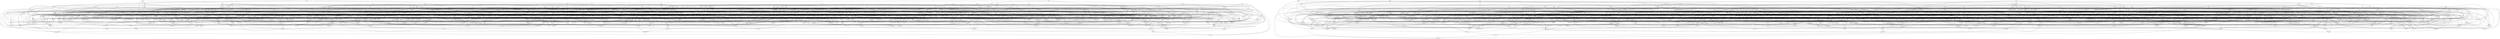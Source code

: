digraph G {
  hss -> xnm
  bnj -> tbv,mnb
  fvh -> flx,nxs
  pxd -> krj,zjl
  bcq -> kln,scz
  lbz -> tnj,ghr,lpp,vqq
  mpp -> bgb,xbj,vcd,lmn
  krs -> pll
  ttj -> lld,bzq
  rxm -> bvt
  spk -> rlk
  snl -> bcm,psf,rtx,fkj
  kdm -> txr
  hjg -> pxc,tdz,lvp,vxs
  kml -> lrk
  fvk -> hkb,tbl,stv,lfr,fpn
  gvm -> mfq,vlz,ghs,ntq
  xcf -> qzt,ghp,psf
  mbl -> qsf,tvq
  sfv -> fxt,ssk
  nmv -> csv,dpx,bkx,xzl,jmm
  gfv -> vxr
  lkq -> qsq
  gln -> dtf,jbs
  bxq -> lvn
  zjz -> thh,rdp,zhc,fpd
  kbx -> rjx,jcv,vbg,qgv
  pxp -> kvk,ffz,gzm
  dqx -> rhr,xln,jxn
  qbl -> tbv
  jgz -> mbn,nrq,csq
  qbz -> vkc
  psz -> lzd,nzb
  qlm -> dvf
  rdp -> qzt
  vxd -> vdr,ghr,hcs,trh,tth,rsq
  dnh -> mjg,jfr,knm,fsb
  thn -> bgq,vnv,zlt
  gtx -> vnv
  lpl -> fvr,vbq
  lrk -> vcp
  rlm -> hxq,pbm
  lfl -> lvn,ttd
  hdc -> krk
  hgl -> vdj,blr,smk
  fdb -> pgr,jld,mcd,ffz
  kms -> sxs,zdc,pnh,pkn
  htn -> gkk,pdm,mqt
  szg -> xtz
  ztb -> tqj,djk,fdh,dhq
  kzb -> vnl,rjt,czm,gcm
  ddl -> rtn,hts,phr,pqb,zdv,tbq,jsj
  cdf -> vqm,lgk,dmj
  cvq -> pcv
  dhq -> tzx,kjt,thn
  bmc -> gpj
  mpr -> snr,mtm
  mpd -> pnj,ghb,rzq,lzs
  zxv -> qzm
  dnx -> dlq
  bdb -> zgr,tfj,rtn,zxj
  xqd -> lzd,djl,npz,dmr,njl,xxl
  stv -> bnj
  ktd -> bjg,mqz,lmf,xmg
  qks -> sbv,lvb,vkg,tvq
  hlx -> rvf,spk,rtk
  xkq -> cvq
  dnk -> zcn,vxc,xcl,htn
  zzq -> xxm
  dft -> pvr
  xvz -> ppt,lsg,sml,blr,sdt
  crq -> kkx,cgr,ntn,lft,rhr,krp
  hjq -> zxs,xtp
  drd -> vdh,kxb,kxz,hgj
  bfx -> nrk,prv
  xpb -> mds,gkk,xcl
  nrb -> nxj,xkk
  rzt -> qfl,xqc,zcn
  pdt -> zjl,rkz,sbh,nxm,vzj,vcp
  cxx -> mrh,rzq,mfd,vpr
  nqt -> vxc,sxs,lsk,jzh
  mzd -> jcm,rmx,jvd,kjr,bvg,jvl
  nsv -> nkx,cqk,jdf
  rkc -> bhr,gbr
  hkh -> gkt,thx,ttx,jgm
  mhf -> thd,mjs,nph,bzj
  nsl -> vhg
  drv -> lgv,cld,mhs,sjh,hlq
  qvv -> fkr,bzj,ttv,bjg,grn
  zgv -> xvm,fsp,slz,frt
  fsp -> lvp
  dxf -> vcv,rnt
  fsb -> lkx
  vmm -> znc,rqj,nhn,tbm,xzf,crv
  nxx -> gsm,xvj,dqx,lsj
  ktr -> nmz,jxx,kjt
  ckc -> bgq,lsk,cxh
  tqj -> ptl,grl
  kqr -> qgf,zbj
  tth -> gcm
  fll -> vtz
  ckl -> bpm,dps,dvn
  rrz -> fzk,mjf
  snm -> zqr,dgs,rrz
  vgm -> mrp
  xlb -> tqs,hbx,qxs
  xpg -> jzb,lmd,gfv,fvh
  gqz -> djp,tdl,nsj
  bcc -> nmk,hhz
  jxx -> hkb,dvn
  xch -> ckp,bhr,phf
  rjp -> zqq,rrz,ttx
  lbc -> jsr,cvd
  gbr -> bqq
  ccj -> mvc,sfm,rft,hzg,xtz,lpm
  ddd -> gqb
  svp -> qxj,xmg
  sbp -> fdv,ftk,cdj,npz
  rtx -> pgr,lpl,pfz,vkc,tbp
  tgc -> qsc,zsz
  xlk -> bzd
  zml -> xdk,dps,lpq
  hps -> lhb,fxs,jzm
  smn -> tnj,hgc,kln,qgv,vbq
  cls -> ssp,lpt,ftg,rxm
  dqg -> pnj,jsr,qlt,vzp
  zjv -> mvd,mjs,ksb
  pjq -> fvl,vfc
  mbn -> gjp
  mqz -> cbv
  fcf -> hsl
  ncj -> cxt,bcr,xcv,nvx
  bzt -> str,zhp,ftk,nzb
  qbn -> sfn,slz,fjl,czm
  bkm -> gtg
  sqx -> jqd,cdr,phk
  bhr -> xkk
  ktt -> pkp
  xmb -> sft,rbg,qqz,nzb,vbg
  ndv -> hdc,dgs
  ntv -> fsf,ffg,vdd,tqd
  rqm -> vms,sng
  sbx -> dfv
  prg -> qcp,hzs,fmg,qjr
  tcs -> lsk,snm,pll,zlj
  kbf -> rmg,krb,dks
  sbh -> xpk,bsx,mcq,sdj
  tcb -> hgs,nsx,fdv
  kfn -> jbs,lrr
  zmv -> qzm
  mfk -> cdh,dhq,lkq
  zdq -> qsc,rld,slz
  xfd -> dqt,hxp,cjq,rmx
  dql -> cmq
  gdv -> xxl
  tsn -> prv
  pvh -> jzk,hmj,vqm,rvx
  dmq -> hhz,rgl
  czm -> bxk
  zmn -> vtj
  pfz -> mrp,nrb,ffg
  kvr -> dcd,zvr,fcr,rhn,czd
  xxf -> gfv,phk,tjd,thb
  fbj -> psr,cqk,ncq
  fdz -> ncr,kcx,bgn
  rrk -> lpk
  fkk -> fdv,nvh,kzc
  bpp -> nzx,mhd,pvr,tfx
  kxz -> hkj,gsg,rbr
  fxt -> psr,dgs,fkp,bgq
  ltv -> pbl,zhl,zvr,xtp
  hkg -> jbc,lgt,hfq,krb
  jrc -> str,jjq,bvt
  mvd -> vdr,gdf
  skf -> bbc,xcl,jrs,ctr
  cvj -> bxm,qsf
  dtv -> jfr,vkc
  sgr -> xvj,nxl,phj
  nsh -> cbv,cxm,zsr
  dpx -> pqd,rbr
  snf -> zvc,qgv,gzq,rzn
  lfc -> gzs
  vqp -> zhc
  mhc -> hnc,czm
  djb -> mhh,gcs,mfx,zdg,pxp
  pbs -> tnc,brr,gbq
  gcd -> cdn
  cjq -> nhv,dgb,qvg
  pxc -> fhs,qgf,xdt
  nzt -> rqh
  mrz -> qpc
  nrk -> fpx,vmt
  fxs -> bzd,vnl,phx,knv
  tjq -> vgf,jbr
  jbx -> jjq
  xlh -> vqp,kdj,psx,phx
  rft -> knv,fxj
  rqj -> mtm,qbz
  sbv -> bzd
  rzq -> ltv,dnx
  jlm -> vhg,zlg,ktd,zbd
  hzg -> dgb
  ljl -> lnr,fsl,nmm,xcg
  klc -> zdq,nsl
  kmh -> rtn,ncc,ntl,nsx
  phb -> vcs
  mvg -> xhx
  pbq -> jfp,kzl,tmh,jzb
  gql -> fgh,ctr,vtp,vmq
  sjh -> xbr,jbc,xnx
  vxc -> nkv,xtp,hzk,dpn
  pfs -> zcc
  cmh -> vtj,ndl,dnj,fkj
  ztt -> lgq,hgj
  tbz -> mcd,jht
  tvz -> tvv
  xsf -> lbb,bml,qlm
  vkg -> tbm,rbr,hjb
  pkp -> sdj
  ghr -> rhr,vst,zmn
  mgj -> hlm,tdl,qfl,zcn,ktr
  tdz -> pkp,kxn
  grl -> qsq,glk
  fjz -> nlt,kzl,zlt,cpn
  kpg -> sfn,fbd
  jdg -> ftk,vtc,pnc,vzb
  rzn -> vzr
  bvt -> hbm
  ljt -> kfs,vcs,xkd
  zjk -> qvs,txr,dxp
  snk -> glk,rzj,czd,xfm
  qmg -> dhz
  tqs -> sft
  kkp -> mkd,tzp,ltd,rqh,zbb,zjg
  sxk -> jnb,lfc,fzr
  plg -> xqc,lbb,hbz,sbx,mmr,nks,tlp
  qgs -> lmf,pzb,vbg,kml
  qfl -> hmx
  gdr -> psz,qgf,cdn
  ftg -> nhv,cxm
  dps -> bxq
  lfr -> xcv,ssn
  lqp -> ctt,lzm
  lgs -> rdp,dmr,hbm,zsr
  txf -> fvp,nph,crj,ntl
  qpx -> glg,qct,dzh,ttx
  bkb -> nph
  btl -> xjk,hpc,vbx,mfk,sjz
  rtk -> mbn
  bpb -> xhj,tgv,jmf,szg,bvz
  qjb -> tlp,bgr
  phr -> mtz,qsg,ztt
  qsf -> rnt
  bck -> lvp,hcs,vmx,jjq
  zrs -> fvc,lxq,bmc
  ddr -> pzx,hxn,gjp,vms
  dlq -> rtb
  txr -> tbl
  zhs -> sbc,lfc,zjk,ndk
  kfs -> qvs,xxd
  snq -> gbr,sdn
  dpn -> qcx,ctr
  tkq -> qpg,zqb,kln
  nvs -> jrs,hlx,lhs,knq,vmz
  jkl -> vxr,sdt,jzk,klr
  lrz -> pjl
  fsl -> fvp,rld,thd
  xms -> bdp,rmt
  klh -> szl,kbl,fpg,xbh
  mrn -> cfh,rmg,mtb
  pdj -> nnf,tmd,drr
  lfb -> pjp,btk
  nfr -> phj,szl,hnc
  fbn -> jgz,qlk,dhf,qlz,zzd,lbc
  lpt -> vfv,gcm,cbp
  jzm -> njl,zmp
  cfh -> flx,sbm
  hlq -> xgl,jqf,jmp,krs
  rdv -> xhd,ptl,lpq,ncj,dhx
  tlc -> jqp,nks,mdx,ngj,fzr,mfg
  rkk -> rtk,nfl,qkv,fgd,lrz
  njm -> hmx,jzk
  plx -> gpp,lzm,drd
  grv -> kkx,nbz,hnh,rdp
  pcz -> pfs,djl,jvc,tqs,xhg
  hrm -> dtg
  kzn -> hss,xpn,snx
  tjt -> mhq,ddn
  cmv -> djp,qbl
  ffl -> fxd,lrk
  gpj -> dmq,fgd
  prj -> nmt,tjt
  rfq -> xzf,xtq,svn,hbm,rtj
  fft -> nnf,zdc,pdj,ksv
  jkh -> mgh,mrh,rvt,fgh,rhq
  jqd -> gkt,zhl
  spr -> nsj,mbp
  txg -> xsz,szh,sps,ttv,tvf
  zmp -> zcc,vst
  mfp -> hnr,zlt
  dcn -> mpr,zbb,kvk
  vkx -> pxd,zpv,qsg,rtf,xds
  qnm -> tbz,lcj,sts,rjx,xzl
  nqn -> bvt,cdj
  krp -> cdn,bkx
  hxp -> pmm,xkh
  qsv -> xds
  sbf -> tjd,dmf,cms
  hvj -> rzl,gdm,bml,xlv
  grp -> xlk,drm,mfm,vhs
  znz -> dkc,nvf
  mjf -> hdz,tbv
  gkx -> kjr,phj,plp,rqj
  xxj -> rfc,xhd
  nzx -> fck,qsv,fxj,lkd
  gph -> cmv,lkq,xsr,ttn
  pbg -> rzj
  vkh -> ggb,lrr
  kxr -> kdj,npf,mtr,jvl,hgm
  klk -> scv,vtc,fnm,zxj,vmx
  qgx -> cdg,mxp,xhg,jrq
  kcv -> pmk,khg,fdc,smz
  hlh -> nxb,vnr,vzb,pjb
  kbt -> xrj,shs,vpf,brh,fzk
  lxt -> zpb,zkd,pvk
  vmx -> gcm,lkx
  cqh -> snj,jfp,xlv,gks
  jqk -> slz
  lpm -> qmg,hgm
  nqb -> vsb,bsp,dvf,jxm
  xhd -> ttd,smk
  sfn -> szr
  xkd -> ckd,vcj
  dmr -> tvv
  jfc -> ztx,jsh,rsh
  qhz -> vcs
  jfk -> tzp,gsg,fdv,grn
  dhh -> tpj
  vmq -> xsf,dvx,xhz,hdc
  mfd -> vpr,mkh
  cjr -> dcv,kmx,gkj,lvz
  klm -> pdt,zqb,tth,zbc
  lsv -> nvx,prt,hss
  lpq -> zxx
  csq -> qpc,krk
  jrs -> qfr
  jld -> hnb,rpc
  xgs -> dmf,rrp,bfj
  pns -> djp,zml,jkl,qrf
  xrz -> zpm,xcv,qph
  bml -> qtj
  jbt -> kxv,rth,mfl,xll
  dpf -> mtl,xxk,ktd,pbk,mxl
  xxl -> thd
  nvd -> pfv,mjs
  zzd -> zsj,zpm
  hnb -> rhr
  kbq -> nfv,ggd,vlc,xtp
  jvl -> mlq
  zrx -> hgm
  kmp -> qsg,npf,bkd,ttz
  gcf -> pgr,sbv,pjb,nzt
  qxj -> vzr
  zbd -> tfr
  zlx -> tfr,rtj,gsm,vzj,kjr
  cxm -> jbx
  pkn -> clv,lfl,pnj
  gkt -> rhq
  jtz -> pht,qjl,dkd
  qrc -> fzj
  knv -> cjj,tvq
  tfj -> snq,nxb,lng,ttb
  cxp -> fzm,lmm,tqh,fdz,ngj,thz
  lfn -> zlt,sqx,dfv
  pfv -> pgk,ksz
  zrv -> svn,nhv,xvj
  dfp -> tqh,gqz,ggb
  fvl -> prv,qln
  lzh -> grp,nmm,vhs,lxt,dtg
  jtr -> nrt,vkg,gxm
  krb -> mgh,bsp
  ptl -> rtb
  phx -> vst
  zqr -> qlz,skk,scg
  jgm -> pjg,fhl,bcr
  ndz -> xds,lrk,jrc
  mtk -> mds,pdr,vmz
  hgq -> sjb,fvc,fqd,nmk,ggg
  dkf -> cdb,prx,tjd
  brx -> nrq,lsl,fvh,krs
  qsd -> tfr,tcf
  pbk -> tqs,htx
  fsf -> vcp,crv,bkb,pdd,tbp,rpc
  hfr -> spg,xbr,tlp,fzk,dfv
  jrf -> gft,hmj,vqn
  vrg -> jpd,tdz
  drr -> vfg,pvf
  cvn -> str,zmv
  gzf -> zrx
  skr -> xdk,jrs,jqd,hgl
  cnz -> tdm,cdb,krk,nvg
  zmj -> ksv,rmd,pmk,pbl
  hcc -> bcr,bvh,klr,jxg
  jmp -> lfb,fzf
  bsd -> xrf,cvq,rzj,fmm
  dhg -> nkx,lzs,mqt,qrc
  zxs -> hnn,cmq
  fbt -> hnn,nrd
  mbp -> rzt,fmh,drr
  gxm -> ttb,tvz,bjg
  tdr -> nxl,vcv,jjq
  dcj -> pmk,btk
  ttv -> thq,sdn
  shg -> sdn,rzn,dkg,lpk
  rjd -> tgq,tpj,jqk,fsb
  ggc -> ljt,tqj,lgt,dpl
  khm -> cvx,dvj,jfc,qlm
  lkd -> qzv,xln
  vnr -> snr,dft,ccg,pjb
  ggg -> mpx,nnz
  fdv -> vsg
  dbn -> gft,zrs,glg,pfm,xms
  mtm -> vcp
  hxd -> lgj,jnb,xss
  sgq -> rbg,zsr,ftk
  nkx -> fzj
  hpc -> qrd,gkk
  gmg -> pll,xnm,prx
  bmz -> dzh,xss,kfs
  lrq -> qmg,bcq,crf,dpg
  cmj -> phb,qln,nrd,blr,pcv
  nhr -> jfg,kcx,xbr
  plb -> rvf,mdx,zkz,ddj,mkx
  gvd -> vsm
  fpd -> klf
  zsz -> jcb
  spg -> xll
  dqm -> jbr,mrz
  mpn -> zrx,gtg,phj
  gmp -> qbz
  lcj -> rkz,ktt,sdj
  vmg -> nbm,dks,mts
  qlt -> mrz,tqh,thb
  vxm -> rkz,rsq,tgq,xlh,xhj
  jrq -> cxd
  jbr -> ngj
  ljj -> qhj,gxs,jqd,cmb
  qfr -> tsx
  dvm -> htk,qtj,dbq
  hjt -> bkm,qzm
  ftr -> vng,sgq,zlx,cgr
  vbs -> qfr,dps,dmj
  szl -> rfz
  vqj -> lhj,jxg,bmz
  mcq -> mrp,hts
  nxb -> bmd,fpz
  vpv -> lxv,mhc,pxp,btj
  ktv -> ppb,sxk,ttj,lvz,vbx
  ghp -> dhh
  znc -> hgc,tfx,kml
  cpj -> ttz,cgr,rld
  gzp -> jqp,nmk,pbl
  qkp -> zpm
  vkf -> hjb,vcd,jcb,bgb
  xsr -> dcd
  mpv -> gvf,pbs,vsg
  hmj -> nvx,xzn
  bds -> rqv,zcc,xdt
  mxf -> vxr,fhl,sph,xgs
  hzf -> tlp,stv
  snx -> sng
  pnh -> tbl,ndk,pbg
  cnr -> znz,jvc,rft,scz,pmm,sts
  rgb -> lqp,tnc,rpc,hnh,bcm
  tnc -> zcc,zrx
  kcx -> sbm,dlq,rrp
  ntl -> nxj,lgq
  tdm -> bzq,hzf,ddm,qzh
  tqd -> qpg,sft
  cmb -> xrh,lfl,hlg,bgf
  pdd -> slv,cxd
  mrt -> bsx,zzq,lzm
  xrg -> nxj,qnq
  hlc -> fxh,xll,bsp,gkt,qcx
  csv -> xpq,vqp,gmp,nhn
  mnb -> fzf
  rvz -> kfj,cms,bjx,nkx
  pks -> zsr,pgr,nvh,qsv
  pcv -> gzs
  tbx -> npz,cvj,mrt,ksb,qsd,dqx
  gdm -> dnm,rvf
  vmz -> rdz
  gcs -> fpz,jgp,hgj
  nxt -> rlk,ndk,qbl,dhf
  xxd -> xpn
  vbr -> nqh,rmg,dbq
  kst -> hbx,xqx,vcd
  jnk -> czk,mrh,fll,rtb,mdx,mtb
  jhf -> vzr
  nns -> zhl,hqg
  sln -> qjs,mhz,dqm,lxq,rtb
  ckh -> prx,hpt,fpn
  gmh -> mvd,dkc,ltd,rhj,fvr,qfm
  xzh -> bdp,jng,nnz,rhn,vlc
  rsq -> ttb,cjk
  cjk -> hts,pvr
  zjh -> dpl
  qxs -> slz,tfx,xts
  vvj -> sds,bmh,ggg,mpx
  pdc -> kjr,qqz,fvr,gdf
  fmg -> jnh,tjt,sbc
  dvf -> pll
  bsk -> lvt,sbx,lrt,hlg
  drm -> ccj,gbq
  lgj -> nvg,rth,gkk,ndk
  xhg -> mhc,gzq
  knq -> zzd
  rzx -> pbl,sml
  mfb -> xvj,sps,kdj,srg
  zfm -> vgf,xnm,fmh
  tsx -> bgn,jxg
  kcl -> smk,nkx
  qlk -> qtj,qss,qhz
  trt -> tvv,fpd,hlh,pqb
  dqh -> cxr,dpx,nvn,klz
  bcl -> vpz,xrj,spg,ssn
  qrh -> nxm,ghp,nsx
  snv -> lgq,thq,tvz
  kjc -> gzf,dxf,zmv,gbq
  tgf -> pdm,bcr,zlj,tsf
  srg -> rqv,phj
  lvb -> hjb,fbd
  pjn -> xxj,qnx,stv,gpj,vsm
  vmt -> fzr,xsr
  fnb -> phk,xhm,mhz,bcc
  rmx -> qnq,ccg
  ksv -> dkf
  thd -> jrq
  fvd -> cbp,htx,dqf,ddl
  pzb -> phx,mcq
  ddn -> xhz,vtn
  jks -> bxq,ddm,lvq,kdm,fvc,rgl
  xpq -> ktd,mbl,pbk
  vzq -> znc,vrg,slv
  csh -> tbs,klf,pkp
  ssk -> kzn,xss
  gft -> ddj,jfg
  hpt -> qnv,qph
  rmd -> bgr,lld,hnk,zdd
  ppc -> cxr,tzp,rkc
  skh -> nnn,zjv,dcn,drk,ktt,flc,mjs
  mhq -> flx
  mgh -> fzj
  nsj -> nmz
  sph -> zfm,rhq,phq
  qqz -> cvj,snv,hrm,hps
  mhk -> bkx,zpv,rgc
  hcd -> zzq,jcb
  xmg -> kxn
  mdx -> gjp
  gzq -> vxs,cjg
  gvf -> psx,ppc,szg,cdn
  dpg -> crv,lmn
  nfl -> hlm,xll
  dnp -> dmj,sjb,mkx
  xhq -> fkj,dft,pdx,zkd
  cxt -> dvf,ckd
  sxf -> nbm,xfm
  sgt -> mts,mqt,cmq,rkl
  gqb -> qpg,tbm
  szr -> xhf,rfz
  dqz -> lsv,xzn,vmt,gmg
  pvf -> dtf,qvs,nsj
  prl -> qck,fgd,mds
  kzc -> pkp,cbv
  mzc -> tpj,fpd,lpt
  mvm -> hhz,qss
  rjt -> mkd,hzg,rrk
  dzg -> gzs,zkz,fhv
  jzn -> fjf
  bfj -> cmq,lsg,gvd
  fkp -> phb,qkp
  htl -> slv
  jkg -> kvk,lkx,ntq,lnr
  xrh -> bmc
  klf -> lzd,hgm
  zdc -> lkk,dpl,mnc
  glj -> tsx,sbm
  rtj -> tth,prd
  sts -> ftg
  gxs -> fhl,zzd,zdd
  qdd -> phb
  zzt -> lpm,ghs,dgb,phj
  fkj -> lzf
  fvp -> vzb,qld,ngh
  xgl -> sds
  xlv -> xrj,fpx
  cdh -> mnh,hpz,kdn,zjh
  stn -> qhz,dvx,ttx,xgl,xkq
  rlk -> glk
  dzx -> mhs,cqk,ssn,dgs
  nhn -> fpz,nfd
  jcm -> cdz,plp,trh,dqf
  ttx -> dpn,gvd
  xtr -> pnc,tmg,vzn,mtt
  fdh -> qct,vqn,mvg
  fxd -> dhh
  cgq -> qct,mqt,zpm
  dcv -> bgf,rtb
  thb -> dql
  xhj -> fxj,kqr
  zms -> dqt,rgc,hgc,vrg,mxt,zgz
  mrr -> sqx,qkp,fjf
  vsb -> lvt,kjt,mpx
  nfv -> xpb,ttd,dcv
  mhs -> hlm,qfq
  sdh -> tvz,fkk,xqx,zpb,vcv,rld
  zql -> hcd,lrv,pvr,mhc
  rcr -> ssn,dxp,nnf
  lhs -> jsh
  bvz -> nrt
  zkv -> jbc,qjb,cvx,lvn,xkq
  jpd -> zbj
  tbs -> jgp,mdf,htl,lzf
  zqj -> fdb,zbd,ppc,tqd,lnr
  ktc -> sdt,lld
  dhz -> lgq,hnc
  hdd -> jxg
  mtt -> tpj,ttz,nvn
  llf -> xrg,fnx
  kzv -> gkk
  psx -> sfm,krj,ksz
  mtz -> xcg
  slz -> qld
  hbz -> cvd,cms,dks,mnb
  ksb -> str,ddd
  bxm -> mpr,nbc,mcd,ndb
  ngl -> cdn,ndb,vsg
  lnr -> slv
  nxs -> hnn,tmh
  sbt -> qck,vmz,phb,lkk
  nlt -> ggd,prx,mfg
  kdp -> skk
  nkv -> tmd
  lzx -> mfp,xfm
  sbc -> pnj,hlm
  lft -> xln,jht,rbk
  pqb -> xtz,scv
  xsz -> kzb,jcb,vkz
  nnz -> zvr,glj
  qfm -> rxm,zmv
  pmm -> jrq
  qhv -> hrm,bbv,llf
  tnk -> scg,jqq,zml,tkj
  mfg -> zxx
  dnn -> kqh,zpv,gpp,tbq,cbp
  dqt -> cxr,ngl
  fkh -> vsb,xhx,mrr,ssk,xhm
  nsx -> vbg
  zjn -> dfv,rhn,qfr
  xrf -> nns,nxs,clv
  nvf -> qnq
  gvc -> nvf,fpp,zkd,qsv
  nrr -> jmz,tkq,zxj,lrg,ssv
  cxr -> rbg
  trv -> kbl,bvz
  kzl -> pjq,ncr
  ngf -> lrt,rqq,mrz,bff
  cqv -> thz,lzx,cvx
  rkz -> dft
  tgm -> fgh
  zgz -> mqz,vcd,vqp,bqq
  qbd -> ndm,sgr,lzf,tkq
  bzj -> vdh,qsv,ghz,bbv
  bjx -> fzm,dmq,zjh
  ppb -> dvj,rqq,fpn,fqd
  rkl -> lgk,dfv
  nvg -> qdd
  gsm -> mtz
  flc -> xds,zhp,qhf
  pjg -> kdm,dvj,rqm,fbt
  jfb -> kqr,xvm
  krj -> rrk,rbr,zmn
  zsr -> zjl
  jnb -> hpd
  fjq -> hmq,hzf,xpn
  zlg -> rzn,bsx
  rtn -> qjl
  knm -> bjg,bkm
  crf -> knm,zpb,bkb
  jqj -> zhp,vfv,xpk,lng
  ndx -> ztt,jtz,mzc,jtr,mdh
  mbv -> dkd,hjt,dnj,brr,hcd
  pxm -> ggb,mkx,bmz,prv
  vpt -> mjd,cbp,cpj,bgb,gsm
  fqd -> qrc
  vfg -> jnb,dmq
  crj -> jxv,ffg,rbk
  bgf -> sds
  fbd -> pkp
  sgp -> jqk,mtm,lvp,rnv
  vsp -> ctt,gzm,xnl,zbb
  tjd -> rhq
  qqv -> rnx,fzf,qfq,rcr
  fcr -> vtz
  sjd -> mfb,ttb,pgr
  cqk -> njm,zzd
  bgb -> pdd
  vlc -> gln
  ndm -> fbd,mfm,klz
  jgp -> bgb,gdf,hjb
  xhf -> qnq
  qpc -> phk
  pht -> pmm,ntr,drd,tbq,gqb
  kfj -> qpc
  nnn -> nxm,qsc,zbd
  fpg -> ktz,gzf,pmm
  gkq -> spk,bfx,plf
  lhj -> qlz,lbc,xpn
  kdl -> dgb,rnt
  vgc -> bxk,sjd,hgm,vzq
  qll -> bcq,fck,cdj
  vpf -> ktc,tdq,sxs
  jlr -> gkh,knk,hnn,cdh
  sls -> kjr,hjb
  fxj -> vxs,nxl
  trs -> cgf,jbt,vgn,dvx
  ncc -> mbl,hnb
  dtc -> scv,vmx,ktz,lrg
  ndb -> qxj
  zdv -> bvt
  gbs -> xxj,rcf,lpq,prj
  zlj -> zpm
  jzf -> nzt,lvp,cdn,xds
  rzd -> ftk,fsp,sgp,dqf,qfm
  bbc -> hhz,knq,kxv
  pjp -> jqp
  vdr -> zqb,rnt,xtz
  ssv -> bhr,hkj
  lsf -> mhq,mnc
  xnx -> ddj,ttn,xcj
  qrd -> sds,mqj,vqh
  thx -> ghf,fbj,hxd,rmt,tsf,vmg
  mdf -> qld,mck
  fpl -> rgl,krb,xgl
  vfc -> fjf,rhn,skk
  lrg -> vcv
  mhz -> htk,jzn,qtj
  nbg -> jhf,bvg,kdl,ngl,jqk
  ckd -> mvg,vxr
  qhf -> ndb,bds,vlh
  jfg -> bff
  gkj -> bcr,qfq,zhl
  qjl -> hts
  dfd -> dtf,rzj
  rhl -> kvk,zgv,mqz,tmg,hgs
  skx -> rxb,lxq,bdp,pbl,ncq,hkb
  fpx -> dvn,qfq
  kcz -> nxx,nvf,nvh,lsj
  bnp -> xhf,tpj,fhs
  tvp -> gdr,klc,mtm,hnb,vhg,rnv
  zhc -> nld,xkh
  mxm -> kqh,kzc,gmp,njl
  rcf -> btk,mfl
  nbc -> hnh
  xgb -> dvm,ckh,mnb,pvf
  kkk -> nqn,hbx,nld,djv
  zlf -> qpg,mtr,pfs,thh
  ztx -> qdd,rlk
  zjl -> qxj
  xjk -> fzk,lgk
  ckp -> vnr,gsg,tgq
  mcp -> cdr,ngj,ndv
  jxm -> bcr,sbx
  qrk -> nqn,zhb,knl,kbl
  lvq -> rzx,ghf,nrk
  dxl -> slh,vxd,ktd,dkc,jfb
  bkd -> ghp,brr
  qnv -> hxq
  plf -> dfp,txr,rsh
  zdf -> rjr,dlq,sng,lmd,jmp,rsh
  mjs -> pjb,jbx
  xhz -> qfl
  ndl -> ccj,rxm,vzj
  nmm -> jzm,hnp,ntp
  hxj -> cmq,lsk
  drk -> nrm,bbv
  mtr -> svn
  jsq -> vcq,tbv,xxd,xhx
  dhx -> bmc,hxq,jzk
  mdh -> vgm,rrk
  plp -> ffg
  mjg -> hnh,svn
  sbm -> ctr
  tkg -> dnm,lrz,dbq
  glg -> snj,kxv
  qss -> pnj,jqp
  qlz -> qhz,bgq
  nbr -> cjg,kll,tvz,lvb,fcf
  mhd -> qll,fdb,mpn
  tdq -> mqt,pbg
  fqp -> rtf,nld,pvk
  ndk -> lgk
  vdj -> mhq,fjf,kfn
  xkk -> brr,zpv
  mxt -> rfz
  lmd -> dfv
  psb -> kxb,gdv,zdq,lzm
  gkl -> xch,fsp,tcf,xdt,zdv,ntp,zpb
  jdf -> ndv,zjh,hxq,kbf
  qpj -> rfz
  kmx -> fbt,lgv,gdm,lxq
  vzp -> nhr,vxr,dlq
  frn -> cks,hpd,rsh,mmr
  jzh -> kfs,sxf,jqq,cqj
  hsl -> nld,rgc,xkh,gdv
  gzm -> szr,hnc
  sgz -> jrs,fgd,qfq,sjb,vgf
  scz -> vhg,prd
  hqg -> lvn
  bhq -> hfq,jqs
  sfm -> vxs
  pdr -> zmj,gpj,tmh
  cxh -> ddm
  rqq -> xcv,gfv
  jqr -> vcj,pvf,gdm,bcc
  kxt -> dql,vkh,dvm,rtk
  xlx -> fvl,lnn,qlk,lrr,rqm
  nqh -> hxj,grl,qfr
  fhq -> rjp,bgq,qcx,ckc,cdf
  tgv -> zmv,bqq
  cpn -> zqq,hqg,prl,vnv
  hcs -> mpv,qhv
  dvx -> nvx
  qph -> fmh,zlt,rrp
  xxm -> gmp,jsj
  jvd -> nxx,ttb
  fsd -> kdp,bnj,glj
  dhf -> tbv,mrz,sml,clv
  qjr -> vqm,xsr,zxx,sbm
  brh -> tgm,thz
  hhk -> sls,thq,vkc,hlj
  cjp -> jxm,lfn,dcj,mrz,lmd
  pbm -> lsg,ppt
  gkh -> mnc,htn,ppt,fzr
  vvn -> lkx,fnx
  sqp -> bnj,glk,qdd,bdp
  clj -> xrh,nxs,mvm,fpn
  crn -> ttn,mpx,sqp,hqg
  qjs -> dvn,nrq,czk
  mrj -> cvd,hpc,tzx,jkh
  btk -> hpd
  gcg -> zjn,hzs,qnv,hpt
  llk -> hmq,zcn,csq,dvm
  vfv -> hkj
  bvh -> zlj,sbt,kdm
  qzm -> sdj
  xct -> rzj,lld,vbx,jsh
  rmt -> zxs,bgn
  jnh -> bgn
  btr -> ntl,xxm,kbl,ctt,zbb
  jrm -> dvn,ttd,jsm,fmm
  dbz -> zhf,tdq,lnp,xcj
  hdl -> jmm,sgr,mcd,dpg
  bvb -> fzj,hmx,pbg,mtb
  rvx -> ttj,gkq,dfd
  hbm -> zqb
  jqc -> gph,lnp,xhx,dcj,vcs
  vrn -> vdh,vfv,tbz,kkx,nfr
  lmf -> fxd,mtz
  ssp -> drk,szg,fvr
  mts -> vgf,bff
  lmm -> hjq,pjl,krk
  ddt -> tdr,jfr,ghz,zdv,mhd
  cdz -> nsh,bkm,vlz
  rbk -> qsf
  xzq -> tbv,qlm,dnx,czd,ktr
  bqq -> tcf
  ktz -> cdg,xmg
  tbp -> xzf,str
  rfc -> dzg,mkh,dvm
  cvx -> bzq
  zcn -> tbl,tgm
  tvm -> sqp,fmh,xrz,vdj
  ntn -> jpd,nkf,xpk,gtg,jmz
  xgx -> rzl,tkg,nkt,spk,spr
  lpk -> cxd,mxt
  ghs -> ntq,ghp
  mxp -> nzb,zxv,htl
  nvm -> qck,rrp,jzb
  nmk -> ptl
  ntq -> cdg,vhs
  cjj -> ccg,hkj
  shs -> mvm,ckl,vkh
  zvc -> ctt,rbr,jxv
  zhf -> gvd,lbn,mrh
  pvk -> slh,plx
  lzs -> lrt,pmk
  jcb -> xxl
  zjm -> bsd,vnf,lbn,gks,ksv,vcj
  lsj -> vst
  lzf -> ntp
  pfh -> kzv,lrz,pzl,nrq,ghf
  cmq -> zsj,fcr
  qnx -> hdc,ktc,vgn,dnx
  mtl -> vhg,mfm,zck,lnr
  rxf -> kcl,cgf,zlt,hmx,hbz
  scv -> hgs,cjg,jfb,qgf
  pqc -> mqt,phk,vcs
  knk -> hdc,qvs,flx,sjz
  pzl -> nvm,fvl,lvt
  bgr -> scg
  zpz -> hvq,sft,zrv,fnx
  zgr -> xlk,lpm,qsv
  skv -> pqc,rdz,jsm,ksj
  fmm -> xss
  nrq -> dtf,rvt
  hzk -> ckd,hfq,rzx,ggd,lvz
  zff -> thb,hlc,lld,cqv
  tbc -> rlm,lfr,xhx
  dtg -> xcg
  tvf -> flc,tbm,cgr
  prt -> kdp,dvn
  psr -> jxx,dmj
  bpd -> kzv,ztx
  kll -> vbq,gdf
  rqh -> bmd
  tbq -> cjj
  zhb -> gcd,vzj
  lnn -> mkx,vmz,sxf
  bbq -> nrm,xnl,tvv,vxs
  rjr -> gzp,dks,ksv
  ncr -> qrc
  mfq -> svp,thd,pfs
  phq -> lrt,xzh,pnb
  lxv -> gbr,sfm,lpp
  vcx -> hdd,xpn,lkq,dhf
  smj -> lkx,szl,htl,dhz
  jxn -> nxj,kxn
  mhx -> tsn,ktn,nrd,mfg
  tsf -> vtn,qrc
  jrz -> nfd,znz,rnv,fxd
  xbj -> xnl,tfx
  kxb -> lkx
  nbz -> bmd,nrb,cdg
  bhd -> xzf,xtz,nsl,hnc
  vgn -> gdm,qjb
  cdj -> vnl,hnp
  nxl -> zxj
  nrd -> mkh
  nvh -> gdv,fnx
  pfm -> zxx,pjp,czd
  nks -> pjp,ddn
  pnb -> kfn,gqm
  vpz -> gtx,nkv,dqm
  ncq -> jfg,nmk
  jfp -> lpq,bzq
  jxv -> bnp,mlq
  htf -> ntr,hxp,tgc,npz
  pqd -> nsl
  bzd -> rnt
  blj -> trv,mcd,jvd,sts,ndm,kxn
  lkk -> kdp,lpq,phk
  rmg -> qss,gzs
  thz -> pnj
  ktn -> vlc,tmd,vtz,xhz
  kzr -> xfm,rcr,lgk,gqz
  qzh -> rxb
  jjn -> dzh,zlj,vfg,fdc
  vlh -> crv,nrt,pgk
  sjb -> sxf
  hnp -> gbq
  kmq -> fgh,nmz,qln,fbn
  czk -> dhf
  nmt -> czk
  zdp -> qnx,fhq,krk,dvx
  nvn -> rbk,vtc
  jmv -> qgv,sps,fcf,zck
  mdl -> ghz,kll,mpn,phr
  mvc -> qsc,tfx,ksz
  rxb -> lfc,mgh
  jmf -> mbl,tpj,psz
  lrv -> bbv,lqp,qpj
  jzk -> dmq
  smz -> nbm,qnv,fll
  dgs -> tsn
  mfl -> hpd,cqj,lfb,tmd
  vpn -> hjt,vzb,ffg
  klr -> gtx,cms
  xqx -> vbq,rkc
  kqh -> bcm,lrg
  htx -> rbg,fsb
  zbj -> qld
  vzn -> xpk,mrp,trh
  qhj -> vsm,rmt
  xbh -> lgq,gdf
  qgf -> lhb
  vbx -> fzm
  fsk -> bpd,jnh,lkq,ghf
  dzh -> qkp,mfd
  jcv -> xkk,rfz,bbv
  vqn -> vpr,ppt,lkq
  hnr -> kfn,hjq,pjl
  hgj -> fhs,mxt,dtv
  lng -> gcd,phr,hgm
  vqq -> zdq,bvg,tmg
  jjk -> svp,pqd,kjr,ljl
  frt -> zhc,kxb
  hbk -> hlx,qzh,lrr
  gpp -> mhc,zdv,qbz
  qcx -> bzq
  dgn -> jzn,djp,lvt,cxh
  hvq -> sps,rzn
  fpr -> gln,bhq,sjz,xrh,gfv,mtb
  xkh -> xln,bkb
  rth -> cdr,rvt
  mjd -> bzd,ntq,fqp
  ddj -> xzn
  hxr -> djk,cxh,ghb,cdr
  vtp -> hkb,rvf,hhz
  tfr -> qvg,prd
  qmm -> mrn,brh,jqq,mcp,cvd
  ftk -> ttz,hrm
  fjl -> cvn,nld,thq
  xzl -> fck,rqv,klc
  rdz -> rtb,dxp
  qzv -> zsz,tvq,xvj
  mmr -> dmf,mrh
  tqf -> pcv,qsq,mjf,kfj,khg
  tkj -> vsb,jbr,dvx
  ltd -> slh,tcf
  cgx -> mtb,tdl,xnx,nkv
  dvd -> smk,sfv,fgd
  thh -> drd,nbr
  mfm -> njl
  xvx -> zbc,ndz,nhv,mtr
  lvz -> xdk
  tnh -> rjp,cdb,vnv,ckd,mfl
  rjx -> mtr,gzf,klz
  dbf -> sdt,lsf,mhq,sbf
  vtz -> tqh
  xdk -> jbs
  cld -> sxf,lgv,vsm,jbr
  fdc -> snx,tsf
  bpm -> qkv,dvj,ghb
  qck -> xss
  cdg -> gqb
  kfm -> qsc,qxs,sls,dmr
  lgt -> knq,fbt,jqd
  ggb -> jzb
  djv -> nvd,qpj,hnp,sft
  xmh -> gcd,hck,dtg,zlg
  vng -> tbm,nfd,knv
  lmn -> pvr
  xcl -> jfg,tjq
  hlg -> pnb,vkh
  vpr -> xzn
  lpp -> xcg,kxb
  dbq -> fgh
  jsr -> cmq,nnf,bgf,rvt,htk
  btj -> pqd,vpn,tth
  rbd -> gqz,dmf,qbl,cpn
  tdl -> prt
  vcj -> dpl
  hxn -> lzx,lrt,mvg,zsj,fjq
  mfx -> qnq,lhb,qpj
  pgk -> zkd
  nkt -> qbl,lld,fdz
  tbt -> pzb,nqn,nzt,vgm,kkx
  lbn -> nmt,lsf
  zjg -> zbb,htf,ckp
  ksz -> sdn
  jsh -> vtz
  ngh -> nrm,ntp,vlh,ccg
  nfd -> jht
  mck -> nrm,cxm,srg
  hlj -> vsg,nrm,prd
  mqg -> vtj,zbc,klz,qvg
  xcj -> hxj,qkv,rkl,rlm
  xtq -> tgq,mvc,bvg
  jqq -> hdd
  cms -> vms,mbn
  mhh -> vtc,vzr,rpc
  xts -> jxn,cjk,jht,tmg
  jlq -> xbh,fpz,rgc,kpg,dxf
  hpz -> hnn,fmm,qct
  jkv -> mnh,bfx,jrf,djp
  rql -> vbs,fxh,xkd,nns,lsg
  zqq -> jbc,pnj
  cdb -> rgl
  zkz -> jxg,hkb,fzf
  clv -> vnv
  bmh -> mkh,cms
  jqs -> tsn,vqh,ddn
  nqr -> bsp,cxt,txr,spr,vtn
  vjq -> slh,pfv,zhp,rlz
  cgf -> khg,zvr,jng
  vdd -> fck
  lxq -> vqh
  jvc -> qpg,jbx,jmz,xrg
  pzx -> pjq,dql,jbr
  jmz -> tbq
  dvj -> vsm,lhs
  szh -> vdh,hts,mdh
  cqj -> ddm,prt
  djl -> sdn,bkx
  vhs -> qzm
  sbs -> xtq,xbj,lkd
  jqf -> kxv,krs,prj
  qgv -> mjg,zmn,tbp
  pdm -> fmm,mds
  prv -> scg
  vbm -> zsr,ntl,xds,qsv
  lbb -> dvf,gks
  gtg -> gsg
  bgg -> hzg,dqf,xnl,tdr
  bbz -> hnh,ssv,jpd,mtm
  xvm -> nsx
  tzp -> cbv
  zkl -> ndk,xxd,qrf,vtn
  dqf -> jsj,bvz
  ffz -> trv,dpx
  phf -> ffl,vvn,jpd
  zhh -> bhq,skk,jnh,mnh
  qrf -> hss,tgm
  vbq -> vtj
  kkt -> grn,xlk,ktt,fpd,qvg
  gmf -> fnx,tmg,dkc,nvd
  xmt -> mdf,txg,llf,vvn
  pqh -> zcn,fhv,hcc,sfv
  psf -> xdt,rnv
  fcm -> mhk,hck,mlq,mxp,sfn
  bpr -> ghz,bsx,tzp,knv
  hmq -> fzm,jzk
  fff -> gzq,trh,xcf,pxd,grn
  snj -> qrf,xkq
  mnc -> dnm
  hzs -> nmz,qln
  msr -> tlc,bmh,nhr,rcf,khg
  nxm -> lmn
  cjg -> vcp
  ctt -> rqv
  bcm -> btj,lhb
  jmm -> dxf,fcf
  bff -> sml
  dxp -> cks
  tzx -> njm,spg
  dhv -> fbt,xjk,cks
  ntr -> lsj,nbc,zsz
  bdp -> cfh,scg
  vlz -> rbg
  tnj -> tgv,qsg,dkd,xlb,ddd,zkd,kpg
  zlc -> mfp,lsl,dnp,bml
  knl -> kst,zbj,vkz
  fkr -> szr,tbs,sbs
  ncd -> mtk,nfl,vbr,pdr
  vdp -> jxv,zxv,xcg,mhc
  jmj -> xnm,nmt,hlx,dvd
  vtn -> kfj
  gqm -> zdd,jrs,qkp
  zdg -> nbc,vlz
  mxl -> psb,snr,qsd
  sps -> qbz
  dkg -> mrp,nvf,xhf,bkd
  mqj -> mnb,sng,ncr
  pdx -> vgm,lpl,jfr
  xqc -> zdd
  klg -> nmz,hpt,pbm,phq,qzh,dfd
  rnx -> blr,sjz,prx
  ghb -> pqc
  rzl -> gmg,dhv
  rrg -> zdg,jhf,jsj,bsx
  rhj -> bmd,szr,kln
  czd -> snx
  jng -> gpj,jqp
  snc -> mcp,fsd,hnk,mnc
  rtf -> mlq,ffl
  vbb -> bpd,kcl,hbk,zfm
  hnk -> kfs,qpc
  vqh -> xzn
  pnc -> vnl,krp,thq
  cxd -> nph
  xxk -> tcb,bxk,sdj
  vhl -> lgv,fkp,nrk,nsv,cjr
  hgc -> psz,ztt
  zck -> nrt,plp
  xhm -> fvc,qsq
  fpp -> prd,jhf,hbx
  fhv -> bxq,tmh
  dnj -> zzq,qjl,mck,kpg
  qzt -> sbv,zbc,snr,rtn
  hlm -> tjq
  fxh -> cvd,pjp
  rlz -> kml,cxr,gmf
  hfq -> xzn,gjp
  npf -> jcv,vkz
  zvk -> frt,dhh,fhs,qrh
  kdj -> qxs
  lnp -> bgr,kzv,qhj,mqt,mpx
  vsg -> vkz
  djk -> mnc,fpl,fhl,mkh,ttn
  vnf -> nvg,fcr,lhs
  xbr -> zsj
  nkf -> snq,rqh,hgs
  fnm -> bxk,zxv,qgs
  dnr -> drm,dkd,ncc,pdt
  qct -> qln
  hmx -> dnm
  gxj -> sxk,cgq,jsh,rzt,gkq
  hck -> kbl,csh,rzn
  hdz -> vms,fvc,zzd
  gks -> jsm,qkv,qhz
  vcq -> lkq,sml,vqm
  sxs -> lbn,dcd,nrd,gtx
  kdn -> zfm,dps,fqd
  kpl -> tkq,hvq,sls,ddd,vdd
  qcp -> nbm,fcr,hdd,qfq
  ksj -> xqc,tbc,xlv,cvq
  prd -> zcc
  fmn -> kdl,hbx,dtv,pxc,lzd
  bjk -> cvn,vdd,qmg,xvm,jvl,zmp,tgc,jld
  dcd -> htk
  jsm -> jfp,ggd,jbs
  lsl -> kjt,xrj
  mnh -> cmv
  vlt -> pjl,jzn,xms,fll,cks
  mkd -> pdd,pgk
}